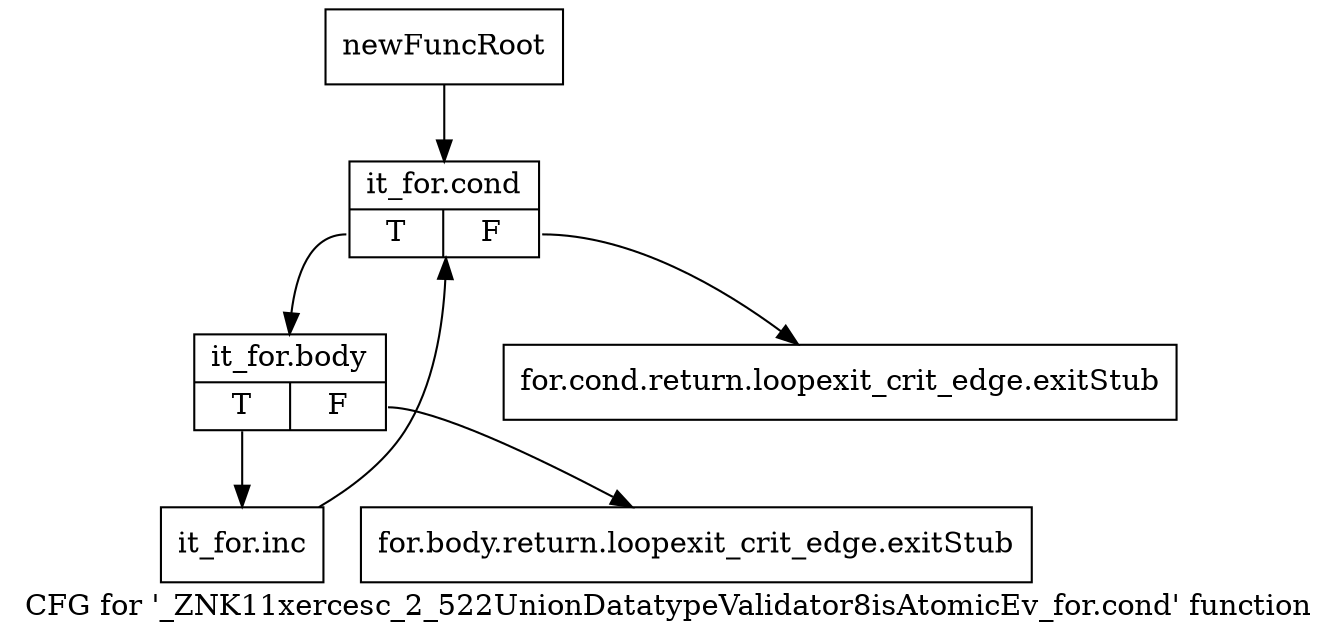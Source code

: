 digraph "CFG for '_ZNK11xercesc_2_522UnionDatatypeValidator8isAtomicEv_for.cond' function" {
	label="CFG for '_ZNK11xercesc_2_522UnionDatatypeValidator8isAtomicEv_for.cond' function";

	Node0x9abb9e0 [shape=record,label="{newFuncRoot}"];
	Node0x9abb9e0 -> Node0x9abbad0;
	Node0x9abba30 [shape=record,label="{for.cond.return.loopexit_crit_edge.exitStub}"];
	Node0x9abba80 [shape=record,label="{for.body.return.loopexit_crit_edge.exitStub}"];
	Node0x9abbad0 [shape=record,label="{it_for.cond|{<s0>T|<s1>F}}"];
	Node0x9abbad0:s0 -> Node0x9abbb20;
	Node0x9abbad0:s1 -> Node0x9abba30;
	Node0x9abbb20 [shape=record,label="{it_for.body|{<s0>T|<s1>F}}"];
	Node0x9abbb20:s0 -> Node0x9abbb70;
	Node0x9abbb20:s1 -> Node0x9abba80;
	Node0x9abbb70 [shape=record,label="{it_for.inc}"];
	Node0x9abbb70 -> Node0x9abbad0;
}

